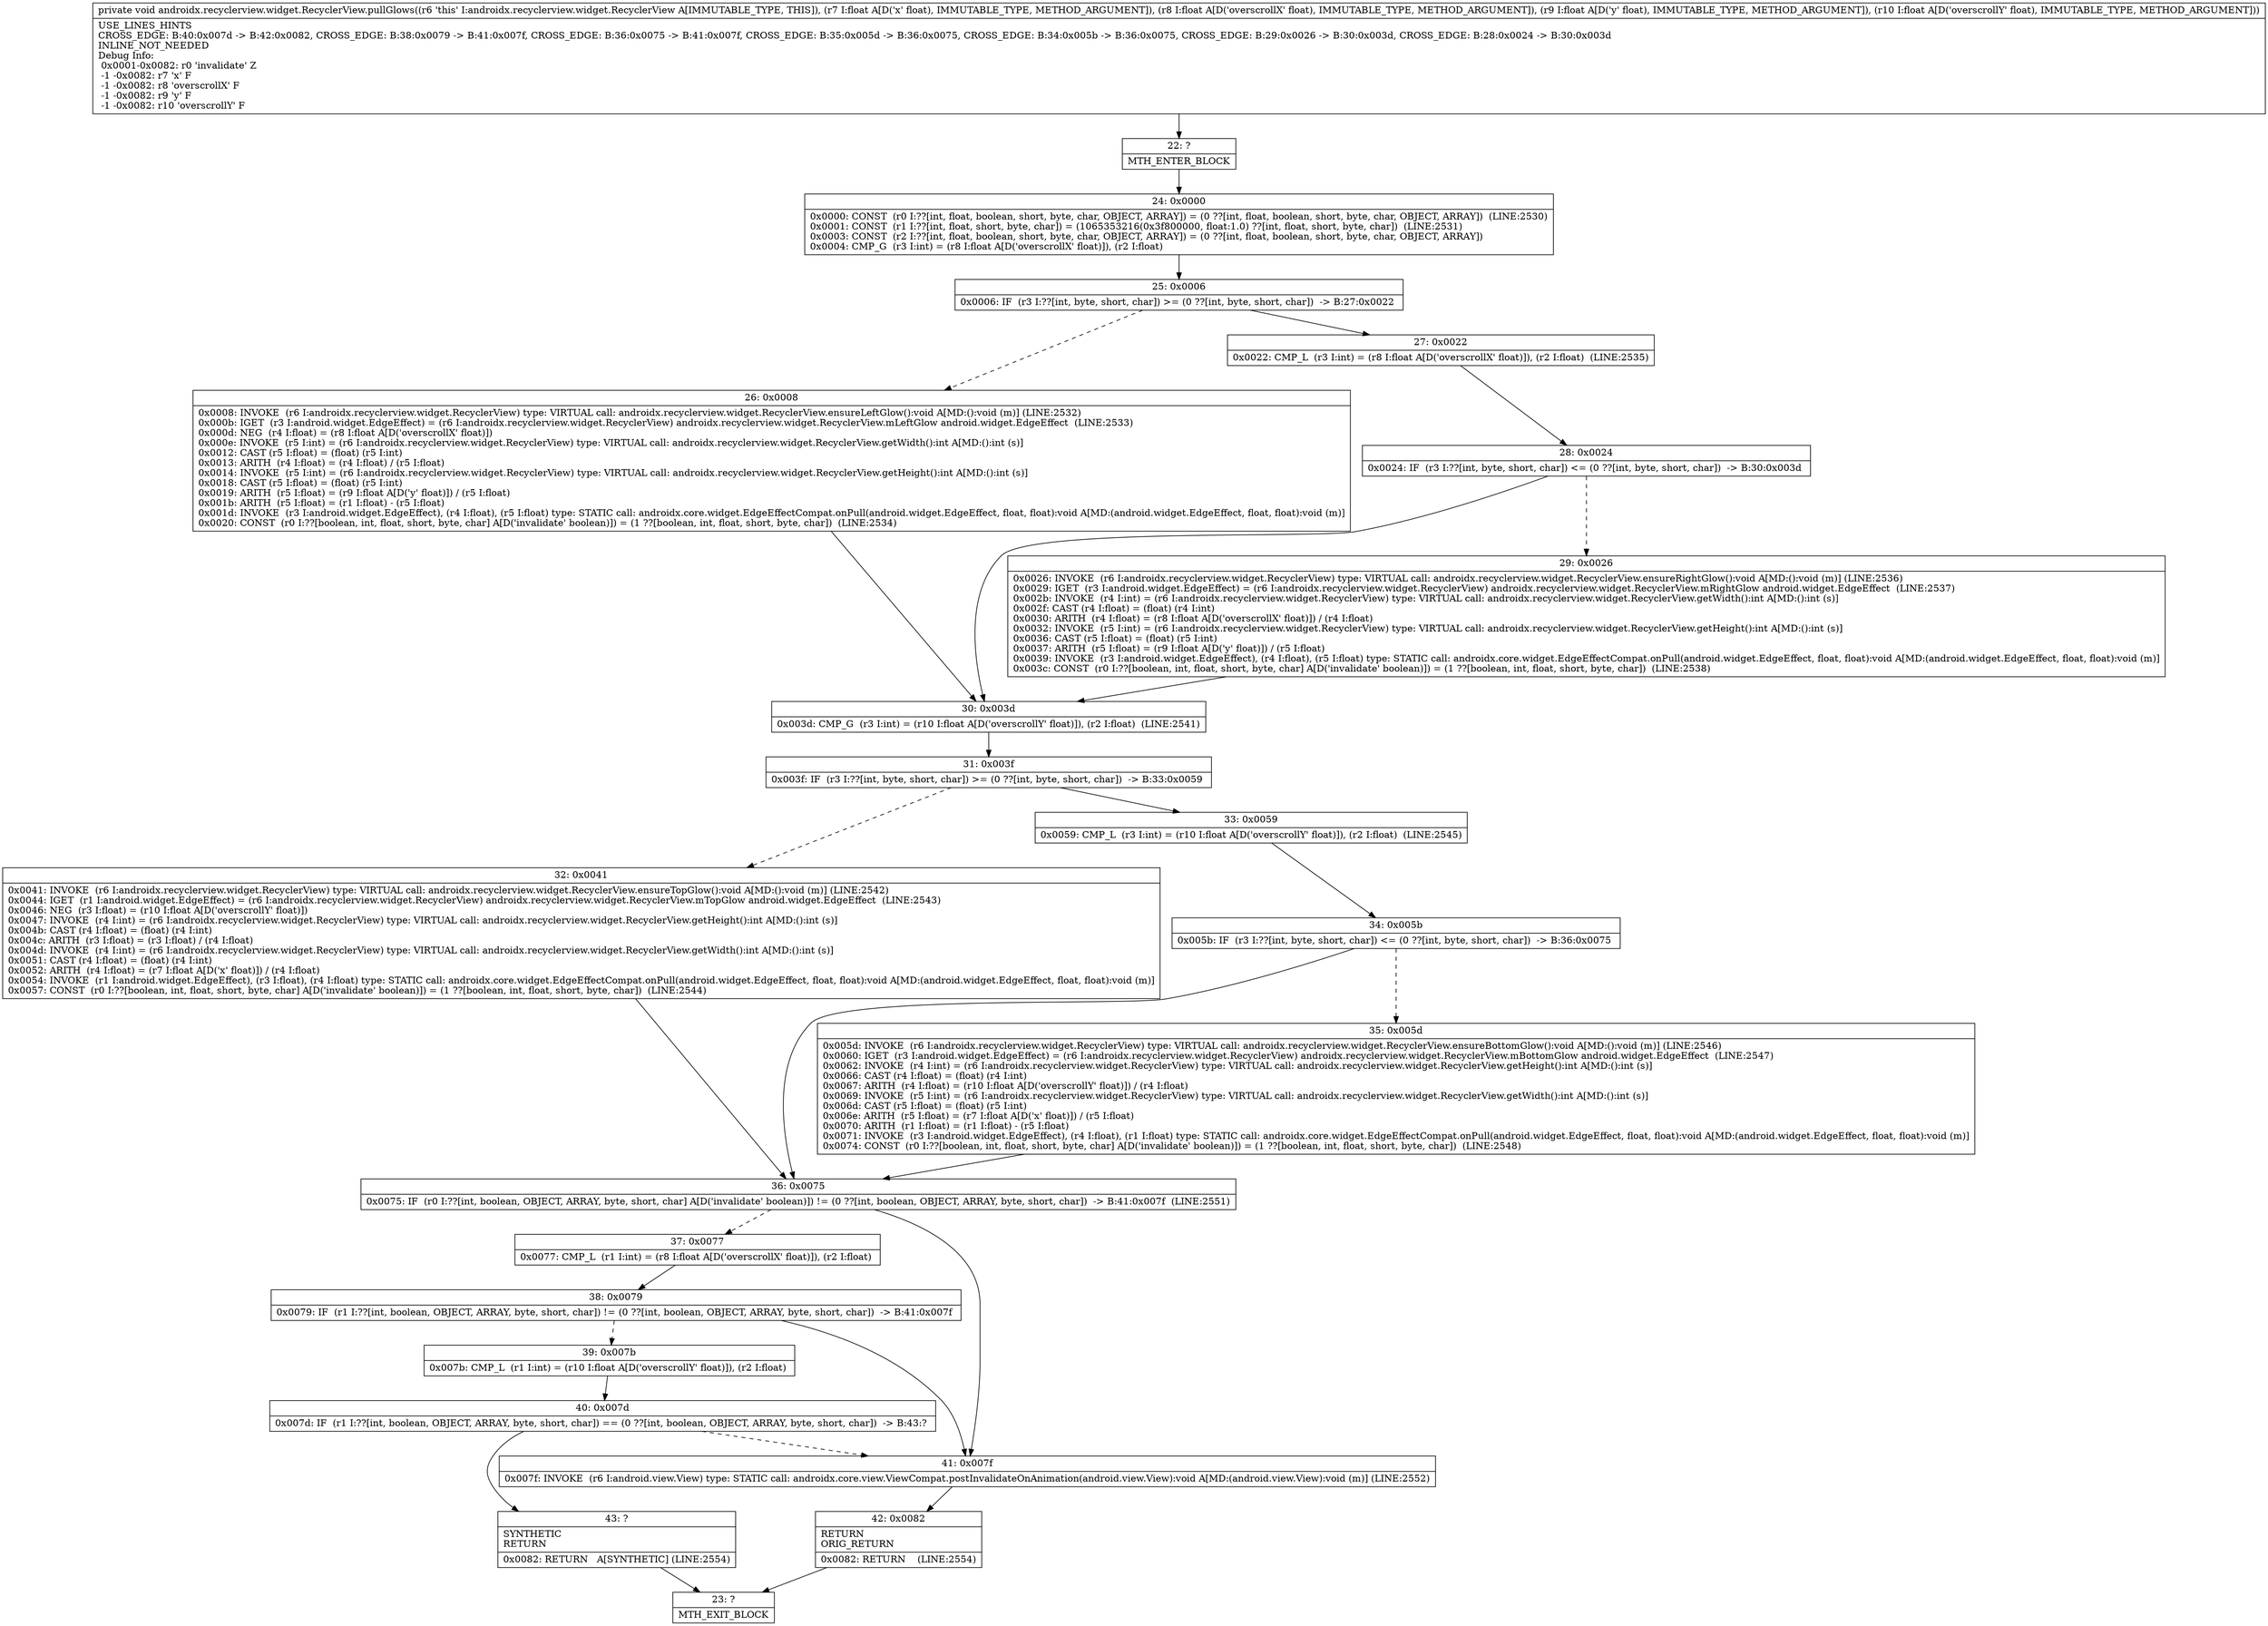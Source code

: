 digraph "CFG forandroidx.recyclerview.widget.RecyclerView.pullGlows(FFFF)V" {
Node_22 [shape=record,label="{22\:\ ?|MTH_ENTER_BLOCK\l}"];
Node_24 [shape=record,label="{24\:\ 0x0000|0x0000: CONST  (r0 I:??[int, float, boolean, short, byte, char, OBJECT, ARRAY]) = (0 ??[int, float, boolean, short, byte, char, OBJECT, ARRAY])  (LINE:2530)\l0x0001: CONST  (r1 I:??[int, float, short, byte, char]) = (1065353216(0x3f800000, float:1.0) ??[int, float, short, byte, char])  (LINE:2531)\l0x0003: CONST  (r2 I:??[int, float, boolean, short, byte, char, OBJECT, ARRAY]) = (0 ??[int, float, boolean, short, byte, char, OBJECT, ARRAY]) \l0x0004: CMP_G  (r3 I:int) = (r8 I:float A[D('overscrollX' float)]), (r2 I:float) \l}"];
Node_25 [shape=record,label="{25\:\ 0x0006|0x0006: IF  (r3 I:??[int, byte, short, char]) \>= (0 ??[int, byte, short, char])  \-\> B:27:0x0022 \l}"];
Node_26 [shape=record,label="{26\:\ 0x0008|0x0008: INVOKE  (r6 I:androidx.recyclerview.widget.RecyclerView) type: VIRTUAL call: androidx.recyclerview.widget.RecyclerView.ensureLeftGlow():void A[MD:():void (m)] (LINE:2532)\l0x000b: IGET  (r3 I:android.widget.EdgeEffect) = (r6 I:androidx.recyclerview.widget.RecyclerView) androidx.recyclerview.widget.RecyclerView.mLeftGlow android.widget.EdgeEffect  (LINE:2533)\l0x000d: NEG  (r4 I:float) = (r8 I:float A[D('overscrollX' float)]) \l0x000e: INVOKE  (r5 I:int) = (r6 I:androidx.recyclerview.widget.RecyclerView) type: VIRTUAL call: androidx.recyclerview.widget.RecyclerView.getWidth():int A[MD:():int (s)]\l0x0012: CAST (r5 I:float) = (float) (r5 I:int) \l0x0013: ARITH  (r4 I:float) = (r4 I:float) \/ (r5 I:float) \l0x0014: INVOKE  (r5 I:int) = (r6 I:androidx.recyclerview.widget.RecyclerView) type: VIRTUAL call: androidx.recyclerview.widget.RecyclerView.getHeight():int A[MD:():int (s)]\l0x0018: CAST (r5 I:float) = (float) (r5 I:int) \l0x0019: ARITH  (r5 I:float) = (r9 I:float A[D('y' float)]) \/ (r5 I:float) \l0x001b: ARITH  (r5 I:float) = (r1 I:float) \- (r5 I:float) \l0x001d: INVOKE  (r3 I:android.widget.EdgeEffect), (r4 I:float), (r5 I:float) type: STATIC call: androidx.core.widget.EdgeEffectCompat.onPull(android.widget.EdgeEffect, float, float):void A[MD:(android.widget.EdgeEffect, float, float):void (m)]\l0x0020: CONST  (r0 I:??[boolean, int, float, short, byte, char] A[D('invalidate' boolean)]) = (1 ??[boolean, int, float, short, byte, char])  (LINE:2534)\l}"];
Node_30 [shape=record,label="{30\:\ 0x003d|0x003d: CMP_G  (r3 I:int) = (r10 I:float A[D('overscrollY' float)]), (r2 I:float)  (LINE:2541)\l}"];
Node_31 [shape=record,label="{31\:\ 0x003f|0x003f: IF  (r3 I:??[int, byte, short, char]) \>= (0 ??[int, byte, short, char])  \-\> B:33:0x0059 \l}"];
Node_32 [shape=record,label="{32\:\ 0x0041|0x0041: INVOKE  (r6 I:androidx.recyclerview.widget.RecyclerView) type: VIRTUAL call: androidx.recyclerview.widget.RecyclerView.ensureTopGlow():void A[MD:():void (m)] (LINE:2542)\l0x0044: IGET  (r1 I:android.widget.EdgeEffect) = (r6 I:androidx.recyclerview.widget.RecyclerView) androidx.recyclerview.widget.RecyclerView.mTopGlow android.widget.EdgeEffect  (LINE:2543)\l0x0046: NEG  (r3 I:float) = (r10 I:float A[D('overscrollY' float)]) \l0x0047: INVOKE  (r4 I:int) = (r6 I:androidx.recyclerview.widget.RecyclerView) type: VIRTUAL call: androidx.recyclerview.widget.RecyclerView.getHeight():int A[MD:():int (s)]\l0x004b: CAST (r4 I:float) = (float) (r4 I:int) \l0x004c: ARITH  (r3 I:float) = (r3 I:float) \/ (r4 I:float) \l0x004d: INVOKE  (r4 I:int) = (r6 I:androidx.recyclerview.widget.RecyclerView) type: VIRTUAL call: androidx.recyclerview.widget.RecyclerView.getWidth():int A[MD:():int (s)]\l0x0051: CAST (r4 I:float) = (float) (r4 I:int) \l0x0052: ARITH  (r4 I:float) = (r7 I:float A[D('x' float)]) \/ (r4 I:float) \l0x0054: INVOKE  (r1 I:android.widget.EdgeEffect), (r3 I:float), (r4 I:float) type: STATIC call: androidx.core.widget.EdgeEffectCompat.onPull(android.widget.EdgeEffect, float, float):void A[MD:(android.widget.EdgeEffect, float, float):void (m)]\l0x0057: CONST  (r0 I:??[boolean, int, float, short, byte, char] A[D('invalidate' boolean)]) = (1 ??[boolean, int, float, short, byte, char])  (LINE:2544)\l}"];
Node_36 [shape=record,label="{36\:\ 0x0075|0x0075: IF  (r0 I:??[int, boolean, OBJECT, ARRAY, byte, short, char] A[D('invalidate' boolean)]) != (0 ??[int, boolean, OBJECT, ARRAY, byte, short, char])  \-\> B:41:0x007f  (LINE:2551)\l}"];
Node_37 [shape=record,label="{37\:\ 0x0077|0x0077: CMP_L  (r1 I:int) = (r8 I:float A[D('overscrollX' float)]), (r2 I:float) \l}"];
Node_38 [shape=record,label="{38\:\ 0x0079|0x0079: IF  (r1 I:??[int, boolean, OBJECT, ARRAY, byte, short, char]) != (0 ??[int, boolean, OBJECT, ARRAY, byte, short, char])  \-\> B:41:0x007f \l}"];
Node_39 [shape=record,label="{39\:\ 0x007b|0x007b: CMP_L  (r1 I:int) = (r10 I:float A[D('overscrollY' float)]), (r2 I:float) \l}"];
Node_40 [shape=record,label="{40\:\ 0x007d|0x007d: IF  (r1 I:??[int, boolean, OBJECT, ARRAY, byte, short, char]) == (0 ??[int, boolean, OBJECT, ARRAY, byte, short, char])  \-\> B:43:? \l}"];
Node_43 [shape=record,label="{43\:\ ?|SYNTHETIC\lRETURN\l|0x0082: RETURN   A[SYNTHETIC] (LINE:2554)\l}"];
Node_23 [shape=record,label="{23\:\ ?|MTH_EXIT_BLOCK\l}"];
Node_41 [shape=record,label="{41\:\ 0x007f|0x007f: INVOKE  (r6 I:android.view.View) type: STATIC call: androidx.core.view.ViewCompat.postInvalidateOnAnimation(android.view.View):void A[MD:(android.view.View):void (m)] (LINE:2552)\l}"];
Node_42 [shape=record,label="{42\:\ 0x0082|RETURN\lORIG_RETURN\l|0x0082: RETURN    (LINE:2554)\l}"];
Node_33 [shape=record,label="{33\:\ 0x0059|0x0059: CMP_L  (r3 I:int) = (r10 I:float A[D('overscrollY' float)]), (r2 I:float)  (LINE:2545)\l}"];
Node_34 [shape=record,label="{34\:\ 0x005b|0x005b: IF  (r3 I:??[int, byte, short, char]) \<= (0 ??[int, byte, short, char])  \-\> B:36:0x0075 \l}"];
Node_35 [shape=record,label="{35\:\ 0x005d|0x005d: INVOKE  (r6 I:androidx.recyclerview.widget.RecyclerView) type: VIRTUAL call: androidx.recyclerview.widget.RecyclerView.ensureBottomGlow():void A[MD:():void (m)] (LINE:2546)\l0x0060: IGET  (r3 I:android.widget.EdgeEffect) = (r6 I:androidx.recyclerview.widget.RecyclerView) androidx.recyclerview.widget.RecyclerView.mBottomGlow android.widget.EdgeEffect  (LINE:2547)\l0x0062: INVOKE  (r4 I:int) = (r6 I:androidx.recyclerview.widget.RecyclerView) type: VIRTUAL call: androidx.recyclerview.widget.RecyclerView.getHeight():int A[MD:():int (s)]\l0x0066: CAST (r4 I:float) = (float) (r4 I:int) \l0x0067: ARITH  (r4 I:float) = (r10 I:float A[D('overscrollY' float)]) \/ (r4 I:float) \l0x0069: INVOKE  (r5 I:int) = (r6 I:androidx.recyclerview.widget.RecyclerView) type: VIRTUAL call: androidx.recyclerview.widget.RecyclerView.getWidth():int A[MD:():int (s)]\l0x006d: CAST (r5 I:float) = (float) (r5 I:int) \l0x006e: ARITH  (r5 I:float) = (r7 I:float A[D('x' float)]) \/ (r5 I:float) \l0x0070: ARITH  (r1 I:float) = (r1 I:float) \- (r5 I:float) \l0x0071: INVOKE  (r3 I:android.widget.EdgeEffect), (r4 I:float), (r1 I:float) type: STATIC call: androidx.core.widget.EdgeEffectCompat.onPull(android.widget.EdgeEffect, float, float):void A[MD:(android.widget.EdgeEffect, float, float):void (m)]\l0x0074: CONST  (r0 I:??[boolean, int, float, short, byte, char] A[D('invalidate' boolean)]) = (1 ??[boolean, int, float, short, byte, char])  (LINE:2548)\l}"];
Node_27 [shape=record,label="{27\:\ 0x0022|0x0022: CMP_L  (r3 I:int) = (r8 I:float A[D('overscrollX' float)]), (r2 I:float)  (LINE:2535)\l}"];
Node_28 [shape=record,label="{28\:\ 0x0024|0x0024: IF  (r3 I:??[int, byte, short, char]) \<= (0 ??[int, byte, short, char])  \-\> B:30:0x003d \l}"];
Node_29 [shape=record,label="{29\:\ 0x0026|0x0026: INVOKE  (r6 I:androidx.recyclerview.widget.RecyclerView) type: VIRTUAL call: androidx.recyclerview.widget.RecyclerView.ensureRightGlow():void A[MD:():void (m)] (LINE:2536)\l0x0029: IGET  (r3 I:android.widget.EdgeEffect) = (r6 I:androidx.recyclerview.widget.RecyclerView) androidx.recyclerview.widget.RecyclerView.mRightGlow android.widget.EdgeEffect  (LINE:2537)\l0x002b: INVOKE  (r4 I:int) = (r6 I:androidx.recyclerview.widget.RecyclerView) type: VIRTUAL call: androidx.recyclerview.widget.RecyclerView.getWidth():int A[MD:():int (s)]\l0x002f: CAST (r4 I:float) = (float) (r4 I:int) \l0x0030: ARITH  (r4 I:float) = (r8 I:float A[D('overscrollX' float)]) \/ (r4 I:float) \l0x0032: INVOKE  (r5 I:int) = (r6 I:androidx.recyclerview.widget.RecyclerView) type: VIRTUAL call: androidx.recyclerview.widget.RecyclerView.getHeight():int A[MD:():int (s)]\l0x0036: CAST (r5 I:float) = (float) (r5 I:int) \l0x0037: ARITH  (r5 I:float) = (r9 I:float A[D('y' float)]) \/ (r5 I:float) \l0x0039: INVOKE  (r3 I:android.widget.EdgeEffect), (r4 I:float), (r5 I:float) type: STATIC call: androidx.core.widget.EdgeEffectCompat.onPull(android.widget.EdgeEffect, float, float):void A[MD:(android.widget.EdgeEffect, float, float):void (m)]\l0x003c: CONST  (r0 I:??[boolean, int, float, short, byte, char] A[D('invalidate' boolean)]) = (1 ??[boolean, int, float, short, byte, char])  (LINE:2538)\l}"];
MethodNode[shape=record,label="{private void androidx.recyclerview.widget.RecyclerView.pullGlows((r6 'this' I:androidx.recyclerview.widget.RecyclerView A[IMMUTABLE_TYPE, THIS]), (r7 I:float A[D('x' float), IMMUTABLE_TYPE, METHOD_ARGUMENT]), (r8 I:float A[D('overscrollX' float), IMMUTABLE_TYPE, METHOD_ARGUMENT]), (r9 I:float A[D('y' float), IMMUTABLE_TYPE, METHOD_ARGUMENT]), (r10 I:float A[D('overscrollY' float), IMMUTABLE_TYPE, METHOD_ARGUMENT]))  | USE_LINES_HINTS\lCROSS_EDGE: B:40:0x007d \-\> B:42:0x0082, CROSS_EDGE: B:38:0x0079 \-\> B:41:0x007f, CROSS_EDGE: B:36:0x0075 \-\> B:41:0x007f, CROSS_EDGE: B:35:0x005d \-\> B:36:0x0075, CROSS_EDGE: B:34:0x005b \-\> B:36:0x0075, CROSS_EDGE: B:29:0x0026 \-\> B:30:0x003d, CROSS_EDGE: B:28:0x0024 \-\> B:30:0x003d\lINLINE_NOT_NEEDED\lDebug Info:\l  0x0001\-0x0082: r0 'invalidate' Z\l  \-1 \-0x0082: r7 'x' F\l  \-1 \-0x0082: r8 'overscrollX' F\l  \-1 \-0x0082: r9 'y' F\l  \-1 \-0x0082: r10 'overscrollY' F\l}"];
MethodNode -> Node_22;Node_22 -> Node_24;
Node_24 -> Node_25;
Node_25 -> Node_26[style=dashed];
Node_25 -> Node_27;
Node_26 -> Node_30;
Node_30 -> Node_31;
Node_31 -> Node_32[style=dashed];
Node_31 -> Node_33;
Node_32 -> Node_36;
Node_36 -> Node_37[style=dashed];
Node_36 -> Node_41;
Node_37 -> Node_38;
Node_38 -> Node_39[style=dashed];
Node_38 -> Node_41;
Node_39 -> Node_40;
Node_40 -> Node_41[style=dashed];
Node_40 -> Node_43;
Node_43 -> Node_23;
Node_41 -> Node_42;
Node_42 -> Node_23;
Node_33 -> Node_34;
Node_34 -> Node_35[style=dashed];
Node_34 -> Node_36;
Node_35 -> Node_36;
Node_27 -> Node_28;
Node_28 -> Node_29[style=dashed];
Node_28 -> Node_30;
Node_29 -> Node_30;
}

